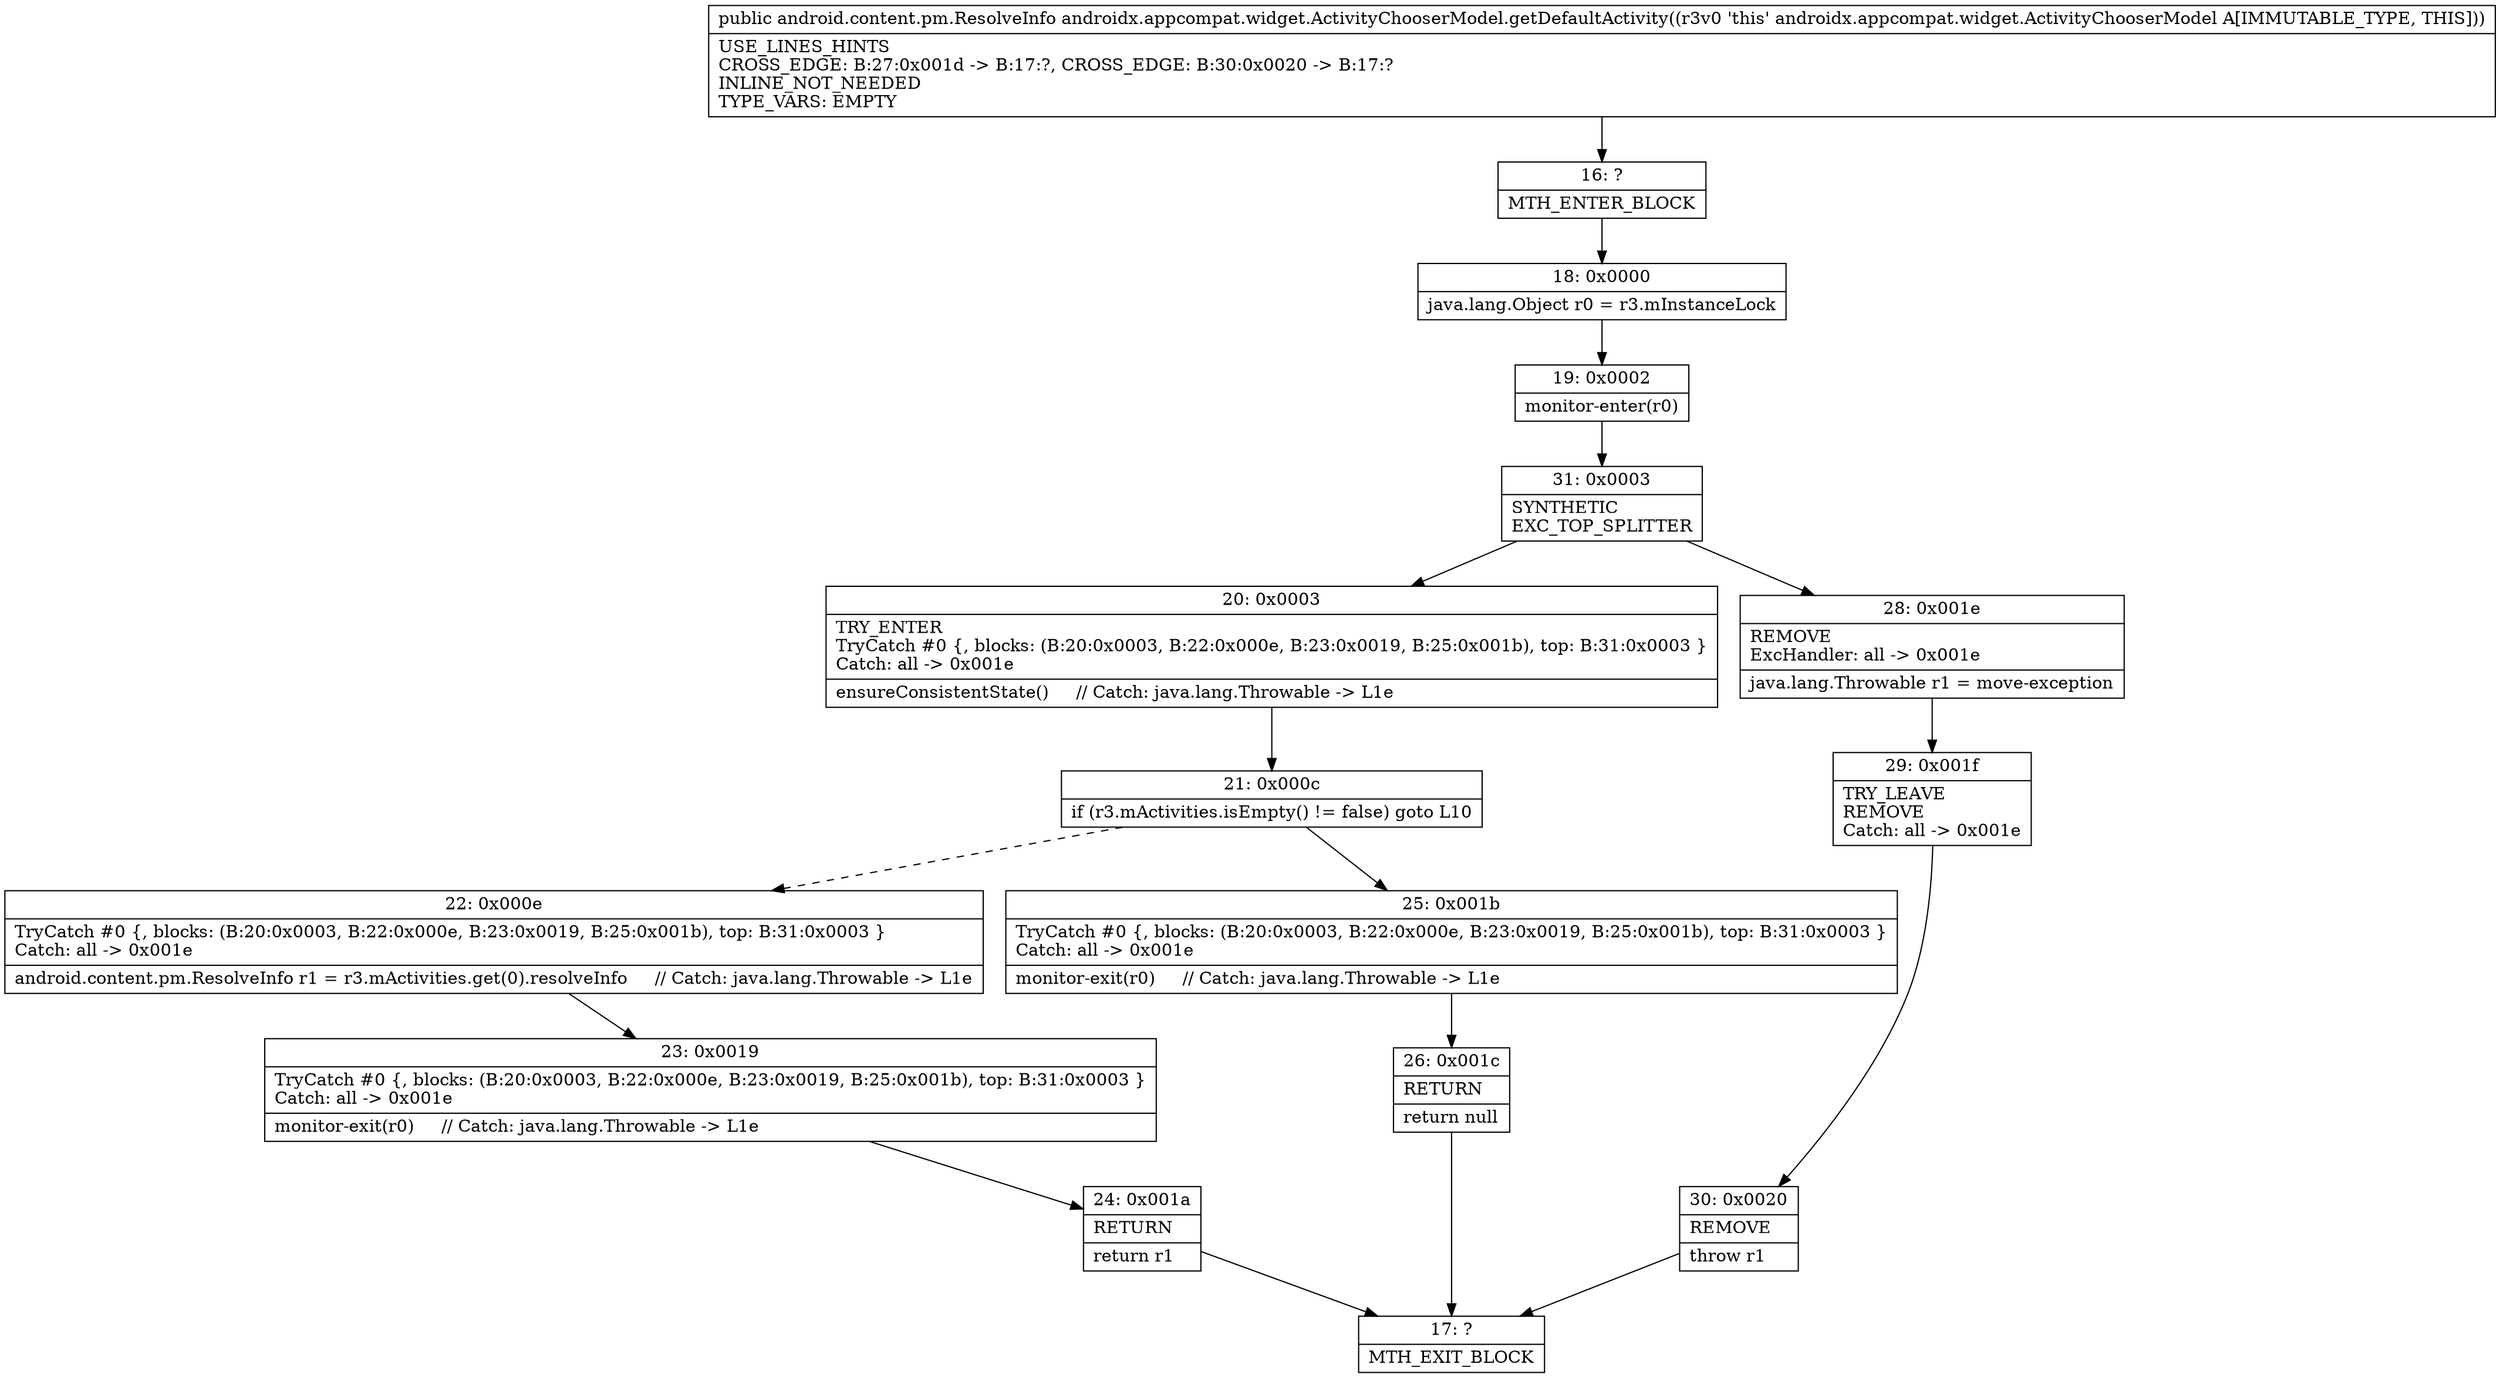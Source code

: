 digraph "CFG forandroidx.appcompat.widget.ActivityChooserModel.getDefaultActivity()Landroid\/content\/pm\/ResolveInfo;" {
Node_16 [shape=record,label="{16\:\ ?|MTH_ENTER_BLOCK\l}"];
Node_18 [shape=record,label="{18\:\ 0x0000|java.lang.Object r0 = r3.mInstanceLock\l}"];
Node_19 [shape=record,label="{19\:\ 0x0002|monitor\-enter(r0)\l}"];
Node_31 [shape=record,label="{31\:\ 0x0003|SYNTHETIC\lEXC_TOP_SPLITTER\l}"];
Node_20 [shape=record,label="{20\:\ 0x0003|TRY_ENTER\lTryCatch #0 \{, blocks: (B:20:0x0003, B:22:0x000e, B:23:0x0019, B:25:0x001b), top: B:31:0x0003 \}\lCatch: all \-\> 0x001e\l|ensureConsistentState()     \/\/ Catch: java.lang.Throwable \-\> L1e\l}"];
Node_21 [shape=record,label="{21\:\ 0x000c|if (r3.mActivities.isEmpty() != false) goto L10\l}"];
Node_22 [shape=record,label="{22\:\ 0x000e|TryCatch #0 \{, blocks: (B:20:0x0003, B:22:0x000e, B:23:0x0019, B:25:0x001b), top: B:31:0x0003 \}\lCatch: all \-\> 0x001e\l|android.content.pm.ResolveInfo r1 = r3.mActivities.get(0).resolveInfo     \/\/ Catch: java.lang.Throwable \-\> L1e\l}"];
Node_23 [shape=record,label="{23\:\ 0x0019|TryCatch #0 \{, blocks: (B:20:0x0003, B:22:0x000e, B:23:0x0019, B:25:0x001b), top: B:31:0x0003 \}\lCatch: all \-\> 0x001e\l|monitor\-exit(r0)     \/\/ Catch: java.lang.Throwable \-\> L1e\l}"];
Node_24 [shape=record,label="{24\:\ 0x001a|RETURN\l|return r1\l}"];
Node_17 [shape=record,label="{17\:\ ?|MTH_EXIT_BLOCK\l}"];
Node_25 [shape=record,label="{25\:\ 0x001b|TryCatch #0 \{, blocks: (B:20:0x0003, B:22:0x000e, B:23:0x0019, B:25:0x001b), top: B:31:0x0003 \}\lCatch: all \-\> 0x001e\l|monitor\-exit(r0)     \/\/ Catch: java.lang.Throwable \-\> L1e\l}"];
Node_26 [shape=record,label="{26\:\ 0x001c|RETURN\l|return null\l}"];
Node_28 [shape=record,label="{28\:\ 0x001e|REMOVE\lExcHandler: all \-\> 0x001e\l|java.lang.Throwable r1 = move\-exception\l}"];
Node_29 [shape=record,label="{29\:\ 0x001f|TRY_LEAVE\lREMOVE\lCatch: all \-\> 0x001e\l}"];
Node_30 [shape=record,label="{30\:\ 0x0020|REMOVE\l|throw r1\l}"];
MethodNode[shape=record,label="{public android.content.pm.ResolveInfo androidx.appcompat.widget.ActivityChooserModel.getDefaultActivity((r3v0 'this' androidx.appcompat.widget.ActivityChooserModel A[IMMUTABLE_TYPE, THIS]))  | USE_LINES_HINTS\lCROSS_EDGE: B:27:0x001d \-\> B:17:?, CROSS_EDGE: B:30:0x0020 \-\> B:17:?\lINLINE_NOT_NEEDED\lTYPE_VARS: EMPTY\l}"];
MethodNode -> Node_16;Node_16 -> Node_18;
Node_18 -> Node_19;
Node_19 -> Node_31;
Node_31 -> Node_20;
Node_31 -> Node_28;
Node_20 -> Node_21;
Node_21 -> Node_22[style=dashed];
Node_21 -> Node_25;
Node_22 -> Node_23;
Node_23 -> Node_24;
Node_24 -> Node_17;
Node_25 -> Node_26;
Node_26 -> Node_17;
Node_28 -> Node_29;
Node_29 -> Node_30;
Node_30 -> Node_17;
}


